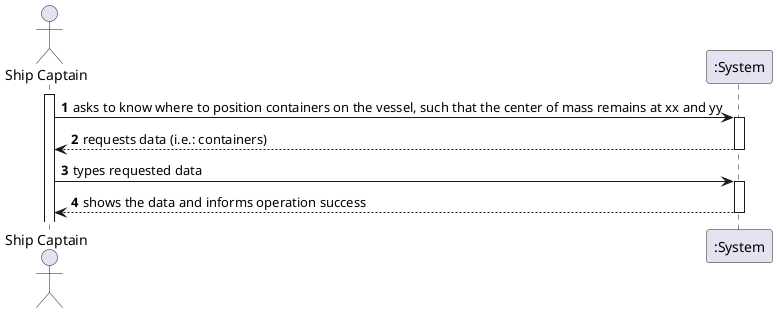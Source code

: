 @startuml
'https://plantuml.com/sequence-diagram

autonumber
actor "Ship Captain" as FM
activate FM

FM -> ":System": asks to know where to position containers on the vessel, such that the center of mass remains at xx and yy
activate ":System"
":System" --> FM: requests data (i.e.: containers)
deactivate ":System"

FM -> ":System": types requested data
activate ":System"
":System" --> FM : shows the data and informs operation success
deactivate ":System"
@enduml